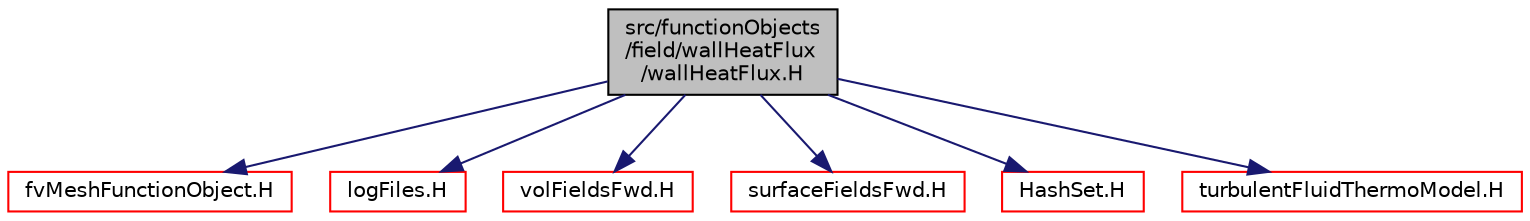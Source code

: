 digraph "src/functionObjects/field/wallHeatFlux/wallHeatFlux.H"
{
  bgcolor="transparent";
  edge [fontname="Helvetica",fontsize="10",labelfontname="Helvetica",labelfontsize="10"];
  node [fontname="Helvetica",fontsize="10",shape=record];
  Node0 [label="src/functionObjects\l/field/wallHeatFlux\l/wallHeatFlux.H",height=0.2,width=0.4,color="black", fillcolor="grey75", style="filled", fontcolor="black"];
  Node0 -> Node1 [color="midnightblue",fontsize="10",style="solid",fontname="Helvetica"];
  Node1 [label="fvMeshFunctionObject.H",height=0.2,width=0.4,color="red",URL="$a03443.html"];
  Node0 -> Node70 [color="midnightblue",fontsize="10",style="solid",fontname="Helvetica"];
  Node70 [label="logFiles.H",height=0.2,width=0.4,color="red",URL="$a09671.html"];
  Node0 -> Node106 [color="midnightblue",fontsize="10",style="solid",fontname="Helvetica"];
  Node106 [label="volFieldsFwd.H",height=0.2,width=0.4,color="red",URL="$a02915.html"];
  Node0 -> Node130 [color="midnightblue",fontsize="10",style="solid",fontname="Helvetica"];
  Node130 [label="surfaceFieldsFwd.H",height=0.2,width=0.4,color="red",URL="$a02900.html"];
  Node0 -> Node131 [color="midnightblue",fontsize="10",style="solid",fontname="Helvetica"];
  Node131 [label="HashSet.H",height=0.2,width=0.4,color="red",URL="$a09173.html"];
  Node0 -> Node133 [color="midnightblue",fontsize="10",style="solid",fontname="Helvetica"];
  Node133 [label="turbulentFluidThermoModel.H",height=0.2,width=0.4,color="red",URL="$a17672.html"];
}
